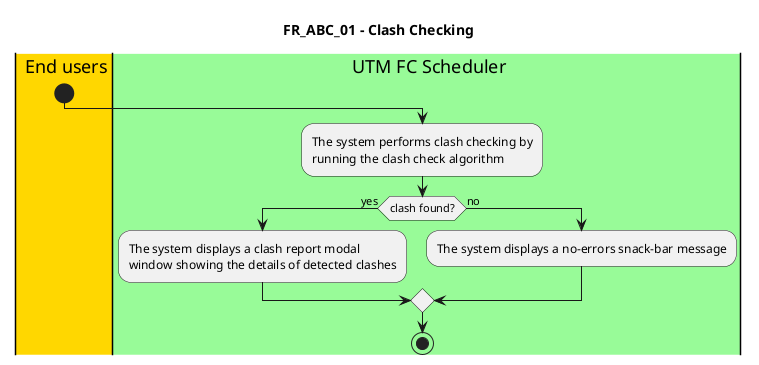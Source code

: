 @startuml FR_ABC_01
title FR_ABC_01 - Clash Checking


|#gold|eu| End users
|#palegreen|sys| UTM FC Scheduler

|eu|
start

|sys|
:The system performs clash checking by
running the clash check algorithm;

if (clash found?) then (yes)
    |sys|
    :The system displays a clash report modal
    window showing the details of detected clashes;
else (no)
    |sys|
    :The system displays a no-errors snack-bar message;
endif

stop

@enduml
